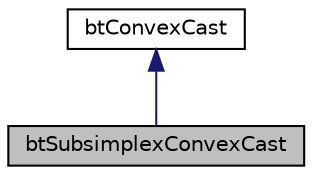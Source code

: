 digraph G
{
  edge [fontname="Helvetica",fontsize="10",labelfontname="Helvetica",labelfontsize="10"];
  node [fontname="Helvetica",fontsize="10",shape=record];
  Node1 [label="btSubsimplexConvexCast",height=0.2,width=0.4,color="black", fillcolor="grey75", style="filled" fontcolor="black"];
  Node2 -> Node1 [dir="back",color="midnightblue",fontsize="10",style="solid",fontname="Helvetica"];
  Node2 [label="btConvexCast",height=0.2,width=0.4,color="black", fillcolor="white", style="filled",URL="$classbtConvexCast.html",tooltip="btConvexCast is an interface for Casting"];
}
